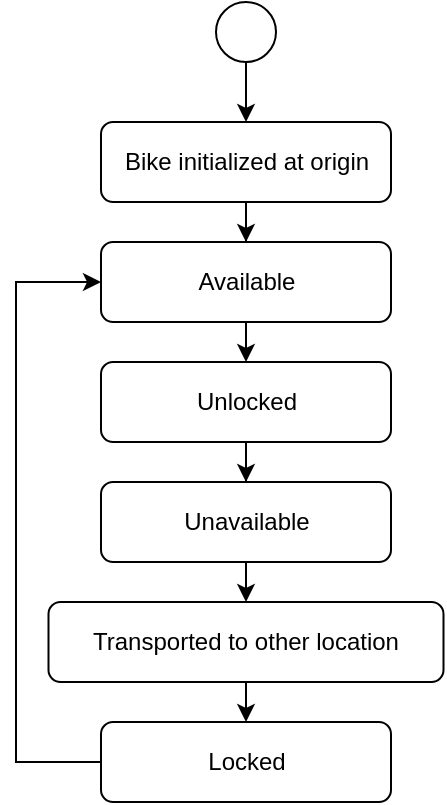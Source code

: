 <mxfile version="14.2.7" type="device"><diagram id="C5RBs43oDa-KdzZeNtuy" name="Page-1"><mxGraphModel dx="1426" dy="831" grid="1" gridSize="10" guides="1" tooltips="1" connect="1" arrows="1" fold="1" page="1" pageScale="1" pageWidth="827" pageHeight="1169" math="0" shadow="0"><root><mxCell id="WIyWlLk6GJQsqaUBKTNV-0"/><mxCell id="WIyWlLk6GJQsqaUBKTNV-1" parent="WIyWlLk6GJQsqaUBKTNV-0"/><mxCell id="h7sXDbKhkxiBwqwQEMq5-34" style="edgeStyle=orthogonalEdgeStyle;rounded=0;orthogonalLoop=1;jettySize=auto;html=1;exitX=0.5;exitY=1;exitDx=0;exitDy=0;" parent="WIyWlLk6GJQsqaUBKTNV-1" source="WIyWlLk6GJQsqaUBKTNV-3" target="h7sXDbKhkxiBwqwQEMq5-1" edge="1"><mxGeometry relative="1" as="geometry"/></mxCell><mxCell id="WIyWlLk6GJQsqaUBKTNV-3" value="Bike initialized at origin " style="rounded=1;whiteSpace=wrap;html=1;fontSize=12;glass=0;strokeWidth=1;shadow=0;" parent="WIyWlLk6GJQsqaUBKTNV-1" vertex="1"><mxGeometry x="232.5" y="80" width="145" height="40" as="geometry"/></mxCell><mxCell id="h7sXDbKhkxiBwqwQEMq5-33" style="edgeStyle=orthogonalEdgeStyle;rounded=0;orthogonalLoop=1;jettySize=auto;html=1;exitX=0.5;exitY=1;exitDx=0;exitDy=0;entryX=0.5;entryY=0;entryDx=0;entryDy=0;" parent="WIyWlLk6GJQsqaUBKTNV-1" source="h7sXDbKhkxiBwqwQEMq5-0" target="WIyWlLk6GJQsqaUBKTNV-3" edge="1"><mxGeometry relative="1" as="geometry"/></mxCell><mxCell id="h7sXDbKhkxiBwqwQEMq5-0" value="" style="ellipse;whiteSpace=wrap;html=1;aspect=fixed;" parent="WIyWlLk6GJQsqaUBKTNV-1" vertex="1"><mxGeometry x="290" y="20" width="30" height="30" as="geometry"/></mxCell><mxCell id="dzTv_Fg36v0jF5PgzfD3-0" style="edgeStyle=orthogonalEdgeStyle;rounded=0;orthogonalLoop=1;jettySize=auto;html=1;exitX=0.5;exitY=1;exitDx=0;exitDy=0;entryX=0.5;entryY=0;entryDx=0;entryDy=0;" parent="WIyWlLk6GJQsqaUBKTNV-1" source="h7sXDbKhkxiBwqwQEMq5-1" target="h7sXDbKhkxiBwqwQEMq5-3" edge="1"><mxGeometry relative="1" as="geometry"/></mxCell><mxCell id="h7sXDbKhkxiBwqwQEMq5-1" value="Available" style="rounded=1;whiteSpace=wrap;html=1;fontSize=12;glass=0;strokeWidth=1;shadow=0;" parent="WIyWlLk6GJQsqaUBKTNV-1" vertex="1"><mxGeometry x="232.5" y="140" width="145" height="40" as="geometry"/></mxCell><mxCell id="h7sXDbKhkxiBwqwQEMq5-27" style="edgeStyle=orthogonalEdgeStyle;rounded=0;orthogonalLoop=1;jettySize=auto;html=1;entryX=0.5;entryY=0;entryDx=0;entryDy=0;" parent="WIyWlLk6GJQsqaUBKTNV-1" source="h7sXDbKhkxiBwqwQEMq5-3" target="h7sXDbKhkxiBwqwQEMq5-4" edge="1"><mxGeometry relative="1" as="geometry"/></mxCell><mxCell id="h7sXDbKhkxiBwqwQEMq5-3" value="Unlocked" style="rounded=1;whiteSpace=wrap;html=1;fontSize=12;glass=0;strokeWidth=1;shadow=0;" parent="WIyWlLk6GJQsqaUBKTNV-1" vertex="1"><mxGeometry x="232.5" y="200" width="145" height="40" as="geometry"/></mxCell><mxCell id="h7sXDbKhkxiBwqwQEMq5-56" style="edgeStyle=orthogonalEdgeStyle;rounded=0;orthogonalLoop=1;jettySize=auto;html=1;exitX=0.5;exitY=1;exitDx=0;exitDy=0;entryX=0.5;entryY=0;entryDx=0;entryDy=0;" parent="WIyWlLk6GJQsqaUBKTNV-1" source="h7sXDbKhkxiBwqwQEMq5-4" target="h7sXDbKhkxiBwqwQEMq5-5" edge="1"><mxGeometry relative="1" as="geometry"/></mxCell><mxCell id="h7sXDbKhkxiBwqwQEMq5-4" value="Unavailable" style="rounded=1;whiteSpace=wrap;html=1;fontSize=12;glass=0;strokeWidth=1;shadow=0;" parent="WIyWlLk6GJQsqaUBKTNV-1" vertex="1"><mxGeometry x="232.5" y="260" width="145" height="40" as="geometry"/></mxCell><mxCell id="h7sXDbKhkxiBwqwQEMq5-41" style="edgeStyle=orthogonalEdgeStyle;rounded=0;orthogonalLoop=1;jettySize=auto;html=1;exitX=0.5;exitY=1;exitDx=0;exitDy=0;entryX=0.5;entryY=0;entryDx=0;entryDy=0;" parent="WIyWlLk6GJQsqaUBKTNV-1" source="h7sXDbKhkxiBwqwQEMq5-5" target="h7sXDbKhkxiBwqwQEMq5-6" edge="1"><mxGeometry relative="1" as="geometry"/></mxCell><mxCell id="h7sXDbKhkxiBwqwQEMq5-5" value="Transported to other location" style="rounded=1;whiteSpace=wrap;html=1;fontSize=12;glass=0;strokeWidth=1;shadow=0;" parent="WIyWlLk6GJQsqaUBKTNV-1" vertex="1"><mxGeometry x="206.25" y="320" width="197.5" height="40" as="geometry"/></mxCell><mxCell id="fnaDyNGZ3_ZAHKJK8G9y-0" style="edgeStyle=orthogonalEdgeStyle;rounded=0;orthogonalLoop=1;jettySize=auto;html=1;exitX=0;exitY=0.5;exitDx=0;exitDy=0;entryX=0;entryY=0.5;entryDx=0;entryDy=0;" edge="1" parent="WIyWlLk6GJQsqaUBKTNV-1" source="h7sXDbKhkxiBwqwQEMq5-6" target="h7sXDbKhkxiBwqwQEMq5-1"><mxGeometry relative="1" as="geometry"><Array as="points"><mxPoint x="190" y="400"/><mxPoint x="190" y="160"/></Array></mxGeometry></mxCell><mxCell id="h7sXDbKhkxiBwqwQEMq5-6" value="Locked" style="rounded=1;whiteSpace=wrap;html=1;fontSize=12;glass=0;strokeWidth=1;shadow=0;" parent="WIyWlLk6GJQsqaUBKTNV-1" vertex="1"><mxGeometry x="232.5" y="380" width="145" height="40" as="geometry"/></mxCell></root></mxGraphModel></diagram></mxfile>